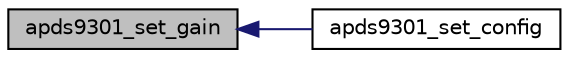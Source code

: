 digraph "apds9301_set_gain"
{
  edge [fontname="Helvetica",fontsize="10",labelfontname="Helvetica",labelfontsize="10"];
  node [fontname="Helvetica",fontsize="10",shape=record];
  rankdir="LR";
  Node11 [label="apds9301_set_gain",height=0.2,width=0.4,color="black", fillcolor="grey75", style="filled", fontcolor="black"];
  Node11 -> Node12 [dir="back",color="midnightblue",fontsize="10",style="solid"];
  Node12 [label="apds9301_set_config",height=0.2,width=0.4,color="black", fillcolor="white", style="filled",URL="$light_8h.html#ac3c04aef00858dc27815e190f8186cfd",tooltip="Set configuration of light sensor. For the APDS9301, the configuration is spread out across the: Timi..."];
}
